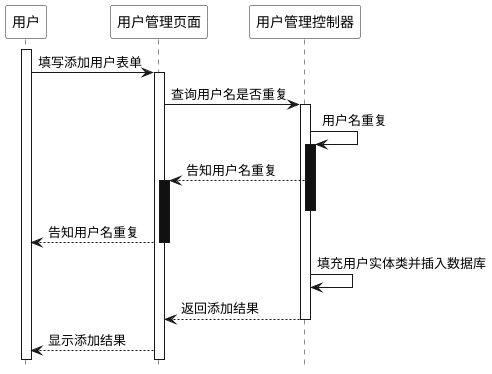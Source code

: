 @startuml user_add

hide footbox
skinparam sequence {
  ParticipantBackgroundColor #ffffff
  ParticipantFontColor #000000
}

participant 用户
participant 用户管理页面
participant 用户管理控制器

activate 用户
用户 -> 用户管理页面: 填写添加用户表单

activate 用户管理页面
用户管理页面 -> 用户管理控制器: 查询用户名是否重复

activate 用户管理控制器
用户管理控制器 -> 用户管理控制器: 用户名重复

activate 用户管理控制器 #1
用户管理控制器 --> 用户管理页面: 告知用户名重复
activate 用户管理页面 #1
deactivate 用户管理控制器 #1
用户管理页面 --> 用户: 告知用户名重复
deactivate 用户管理页面 #1

用户管理控制器 -> 用户管理控制器: 填充用户实体类并插入数据库

用户管理控制器 --> 用户管理页面: 返回添加结果
deactivate 用户管理控制器

用户管理页面 --> 用户: 显示添加结果

@enduml